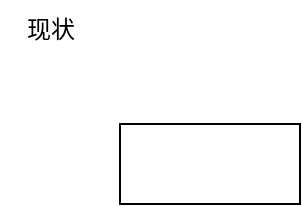 <mxfile version="28.0.9">
  <diagram name="第 1 页" id="vWwqvFfOmS0ffInMcJEr">
    <mxGraphModel dx="949" dy="608" grid="1" gridSize="10" guides="1" tooltips="1" connect="1" arrows="1" fold="1" page="1" pageScale="1" pageWidth="827" pageHeight="1169" math="0" shadow="0">
      <root>
        <mxCell id="0" />
        <mxCell id="1" parent="0" />
        <mxCell id="3fx8E2GCxHxEPwRAGXpx-1" value="现状" style="text;html=1;align=center;verticalAlign=middle;resizable=0;points=[];autosize=1;strokeColor=none;fillColor=none;" vertex="1" parent="1">
          <mxGeometry x="70" y="38" width="50" height="30" as="geometry" />
        </mxCell>
        <mxCell id="3fx8E2GCxHxEPwRAGXpx-3" value="" style="rounded=0;whiteSpace=wrap;html=1;" vertex="1" parent="1">
          <mxGeometry x="130" y="100" width="90" height="40" as="geometry" />
        </mxCell>
      </root>
    </mxGraphModel>
  </diagram>
</mxfile>
